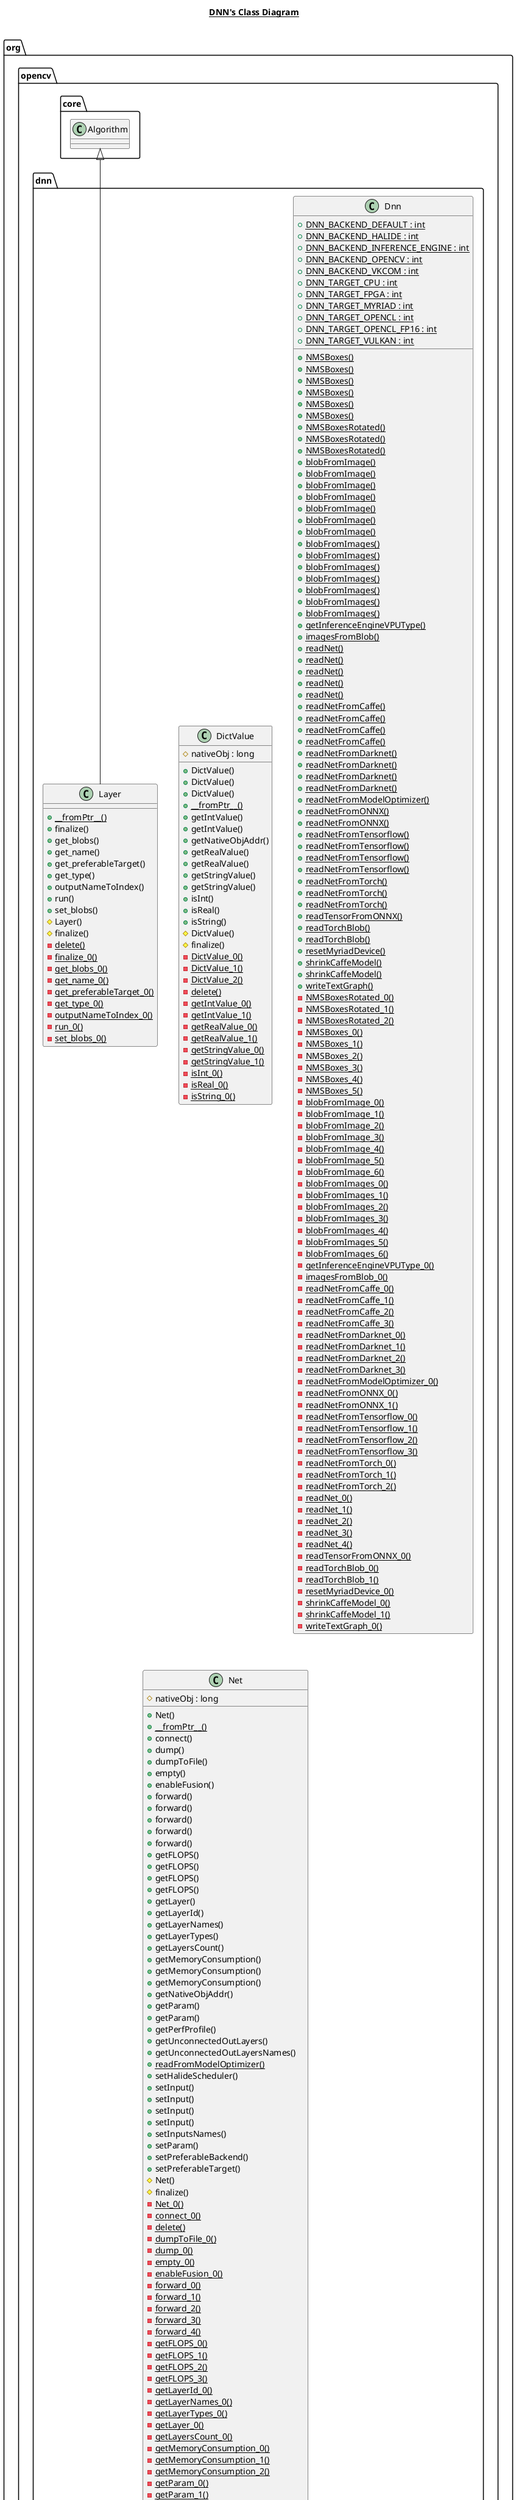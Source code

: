 @startuml

title __DNN's Class Diagram__\n

  namespace org.opencv {
    namespace dnn {
      class org.opencv.dnn.DictValue {
          # nativeObj : long
          + DictValue()
          + DictValue()
          + DictValue()
          {static} + __fromPtr__()
          + getIntValue()
          + getIntValue()
          + getNativeObjAddr()
          + getRealValue()
          + getRealValue()
          + getStringValue()
          + getStringValue()
          + isInt()
          + isReal()
          + isString()
          # DictValue()
          # finalize()
          {static} - DictValue_0()
          {static} - DictValue_1()
          {static} - DictValue_2()
          {static} - delete()
          {static} - getIntValue_0()
          {static} - getIntValue_1()
          {static} - getRealValue_0()
          {static} - getRealValue_1()
          {static} - getStringValue_0()
          {static} - getStringValue_1()
          {static} - isInt_0()
          {static} - isReal_0()
          {static} - isString_0()
      }
    }
  }
  

  namespace org.opencv {
    namespace dnn {
      class org.opencv.dnn.Dnn {
          {static} + DNN_BACKEND_DEFAULT : int
          {static} + DNN_BACKEND_HALIDE : int
          {static} + DNN_BACKEND_INFERENCE_ENGINE : int
          {static} + DNN_BACKEND_OPENCV : int
          {static} + DNN_BACKEND_VKCOM : int
          {static} + DNN_TARGET_CPU : int
          {static} + DNN_TARGET_FPGA : int
          {static} + DNN_TARGET_MYRIAD : int
          {static} + DNN_TARGET_OPENCL : int
          {static} + DNN_TARGET_OPENCL_FP16 : int
          {static} + DNN_TARGET_VULKAN : int
          {static} + NMSBoxes()
          {static} + NMSBoxes()
          {static} + NMSBoxes()
          {static} + NMSBoxes()
          {static} + NMSBoxes()
          {static} + NMSBoxes()
          {static} + NMSBoxesRotated()
          {static} + NMSBoxesRotated()
          {static} + NMSBoxesRotated()
          {static} + blobFromImage()
          {static} + blobFromImage()
          {static} + blobFromImage()
          {static} + blobFromImage()
          {static} + blobFromImage()
          {static} + blobFromImage()
          {static} + blobFromImage()
          {static} + blobFromImages()
          {static} + blobFromImages()
          {static} + blobFromImages()
          {static} + blobFromImages()
          {static} + blobFromImages()
          {static} + blobFromImages()
          {static} + blobFromImages()
          {static} + getInferenceEngineVPUType()
          {static} + imagesFromBlob()
          {static} + readNet()
          {static} + readNet()
          {static} + readNet()
          {static} + readNet()
          {static} + readNet()
          {static} + readNetFromCaffe()
          {static} + readNetFromCaffe()
          {static} + readNetFromCaffe()
          {static} + readNetFromCaffe()
          {static} + readNetFromDarknet()
          {static} + readNetFromDarknet()
          {static} + readNetFromDarknet()
          {static} + readNetFromDarknet()
          {static} + readNetFromModelOptimizer()
          {static} + readNetFromONNX()
          {static} + readNetFromONNX()
          {static} + readNetFromTensorflow()
          {static} + readNetFromTensorflow()
          {static} + readNetFromTensorflow()
          {static} + readNetFromTensorflow()
          {static} + readNetFromTorch()
          {static} + readNetFromTorch()
          {static} + readNetFromTorch()
          {static} + readTensorFromONNX()
          {static} + readTorchBlob()
          {static} + readTorchBlob()
          {static} + resetMyriadDevice()
          {static} + shrinkCaffeModel()
          {static} + shrinkCaffeModel()
          {static} + writeTextGraph()
          {static} - NMSBoxesRotated_0()
          {static} - NMSBoxesRotated_1()
          {static} - NMSBoxesRotated_2()
          {static} - NMSBoxes_0()
          {static} - NMSBoxes_1()
          {static} - NMSBoxes_2()
          {static} - NMSBoxes_3()
          {static} - NMSBoxes_4()
          {static} - NMSBoxes_5()
          {static} - blobFromImage_0()
          {static} - blobFromImage_1()
          {static} - blobFromImage_2()
          {static} - blobFromImage_3()
          {static} - blobFromImage_4()
          {static} - blobFromImage_5()
          {static} - blobFromImage_6()
          {static} - blobFromImages_0()
          {static} - blobFromImages_1()
          {static} - blobFromImages_2()
          {static} - blobFromImages_3()
          {static} - blobFromImages_4()
          {static} - blobFromImages_5()
          {static} - blobFromImages_6()
          {static} - getInferenceEngineVPUType_0()
          {static} - imagesFromBlob_0()
          {static} - readNetFromCaffe_0()
          {static} - readNetFromCaffe_1()
          {static} - readNetFromCaffe_2()
          {static} - readNetFromCaffe_3()
          {static} - readNetFromDarknet_0()
          {static} - readNetFromDarknet_1()
          {static} - readNetFromDarknet_2()
          {static} - readNetFromDarknet_3()
          {static} - readNetFromModelOptimizer_0()
          {static} - readNetFromONNX_0()
          {static} - readNetFromONNX_1()
          {static} - readNetFromTensorflow_0()
          {static} - readNetFromTensorflow_1()
          {static} - readNetFromTensorflow_2()
          {static} - readNetFromTensorflow_3()
          {static} - readNetFromTorch_0()
          {static} - readNetFromTorch_1()
          {static} - readNetFromTorch_2()
          {static} - readNet_0()
          {static} - readNet_1()
          {static} - readNet_2()
          {static} - readNet_3()
          {static} - readNet_4()
          {static} - readTensorFromONNX_0()
          {static} - readTorchBlob_0()
          {static} - readTorchBlob_1()
          {static} - resetMyriadDevice_0()
          {static} - shrinkCaffeModel_0()
          {static} - shrinkCaffeModel_1()
          {static} - writeTextGraph_0()
      }
    }
  }
  

  namespace org.opencv {
    namespace dnn {
      class org.opencv.dnn.Layer {
          {static} + __fromPtr__()
          + finalize()
          + get_blobs()
          + get_name()
          + get_preferableTarget()
          + get_type()
          + outputNameToIndex()
          + run()
          + set_blobs()
          # Layer()
          # finalize()
          {static} - delete()
          {static} - finalize_0()
          {static} - get_blobs_0()
          {static} - get_name_0()
          {static} - get_preferableTarget_0()
          {static} - get_type_0()
          {static} - outputNameToIndex_0()
          {static} - run_0()
          {static} - set_blobs_0()
      }
    }
  }
  

  namespace org.opencv {
    namespace dnn {
      class org.opencv.dnn.Net {
          # nativeObj : long
          + Net()
          {static} + __fromPtr__()
          + connect()
          + dump()
          + dumpToFile()
          + empty()
          + enableFusion()
          + forward()
          + forward()
          + forward()
          + forward()
          + forward()
          + getFLOPS()
          + getFLOPS()
          + getFLOPS()
          + getFLOPS()
          + getLayer()
          + getLayerId()
          + getLayerNames()
          + getLayerTypes()
          + getLayersCount()
          + getMemoryConsumption()
          + getMemoryConsumption()
          + getMemoryConsumption()
          + getNativeObjAddr()
          + getParam()
          + getParam()
          + getPerfProfile()
          + getUnconnectedOutLayers()
          + getUnconnectedOutLayersNames()
          {static} + readFromModelOptimizer()
          + setHalideScheduler()
          + setInput()
          + setInput()
          + setInput()
          + setInput()
          + setInputsNames()
          + setParam()
          + setPreferableBackend()
          + setPreferableTarget()
          # Net()
          # finalize()
          {static} - Net_0()
          {static} - connect_0()
          {static} - delete()
          {static} - dumpToFile_0()
          {static} - dump_0()
          {static} - empty_0()
          {static} - enableFusion_0()
          {static} - forward_0()
          {static} - forward_1()
          {static} - forward_2()
          {static} - forward_3()
          {static} - forward_4()
          {static} - getFLOPS_0()
          {static} - getFLOPS_1()
          {static} - getFLOPS_2()
          {static} - getFLOPS_3()
          {static} - getLayerId_0()
          {static} - getLayerNames_0()
          {static} - getLayerTypes_0()
          {static} - getLayer_0()
          {static} - getLayersCount_0()
          {static} - getMemoryConsumption_0()
          {static} - getMemoryConsumption_1()
          {static} - getMemoryConsumption_2()
          {static} - getParam_0()
          {static} - getParam_1()
          {static} - getPerfProfile_0()
          {static} - getUnconnectedOutLayersNames_0()
          {static} - getUnconnectedOutLayers_0()
          {static} - readFromModelOptimizer_0()
          {static} - setHalideScheduler_0()
          {static} - setInput_0()
          {static} - setInput_1()
          {static} - setInput_2()
          {static} - setInput_3()
          {static} - setInputsNames_0()
          {static} - setParam_0()
          {static} - setPreferableBackend_0()
          {static} - setPreferableTarget_0()
      }
    }
  }
  

  org.opencv.dnn.Layer -up-|> org.opencv.core.Algorithm


right footer


PlantUML diagram generated by SketchIt! (https://bitbucket.org/pmesmeur/sketch.it)
For more information about this tool, please contact philippe.mesmeur@gmail.com
endfooter

@enduml

